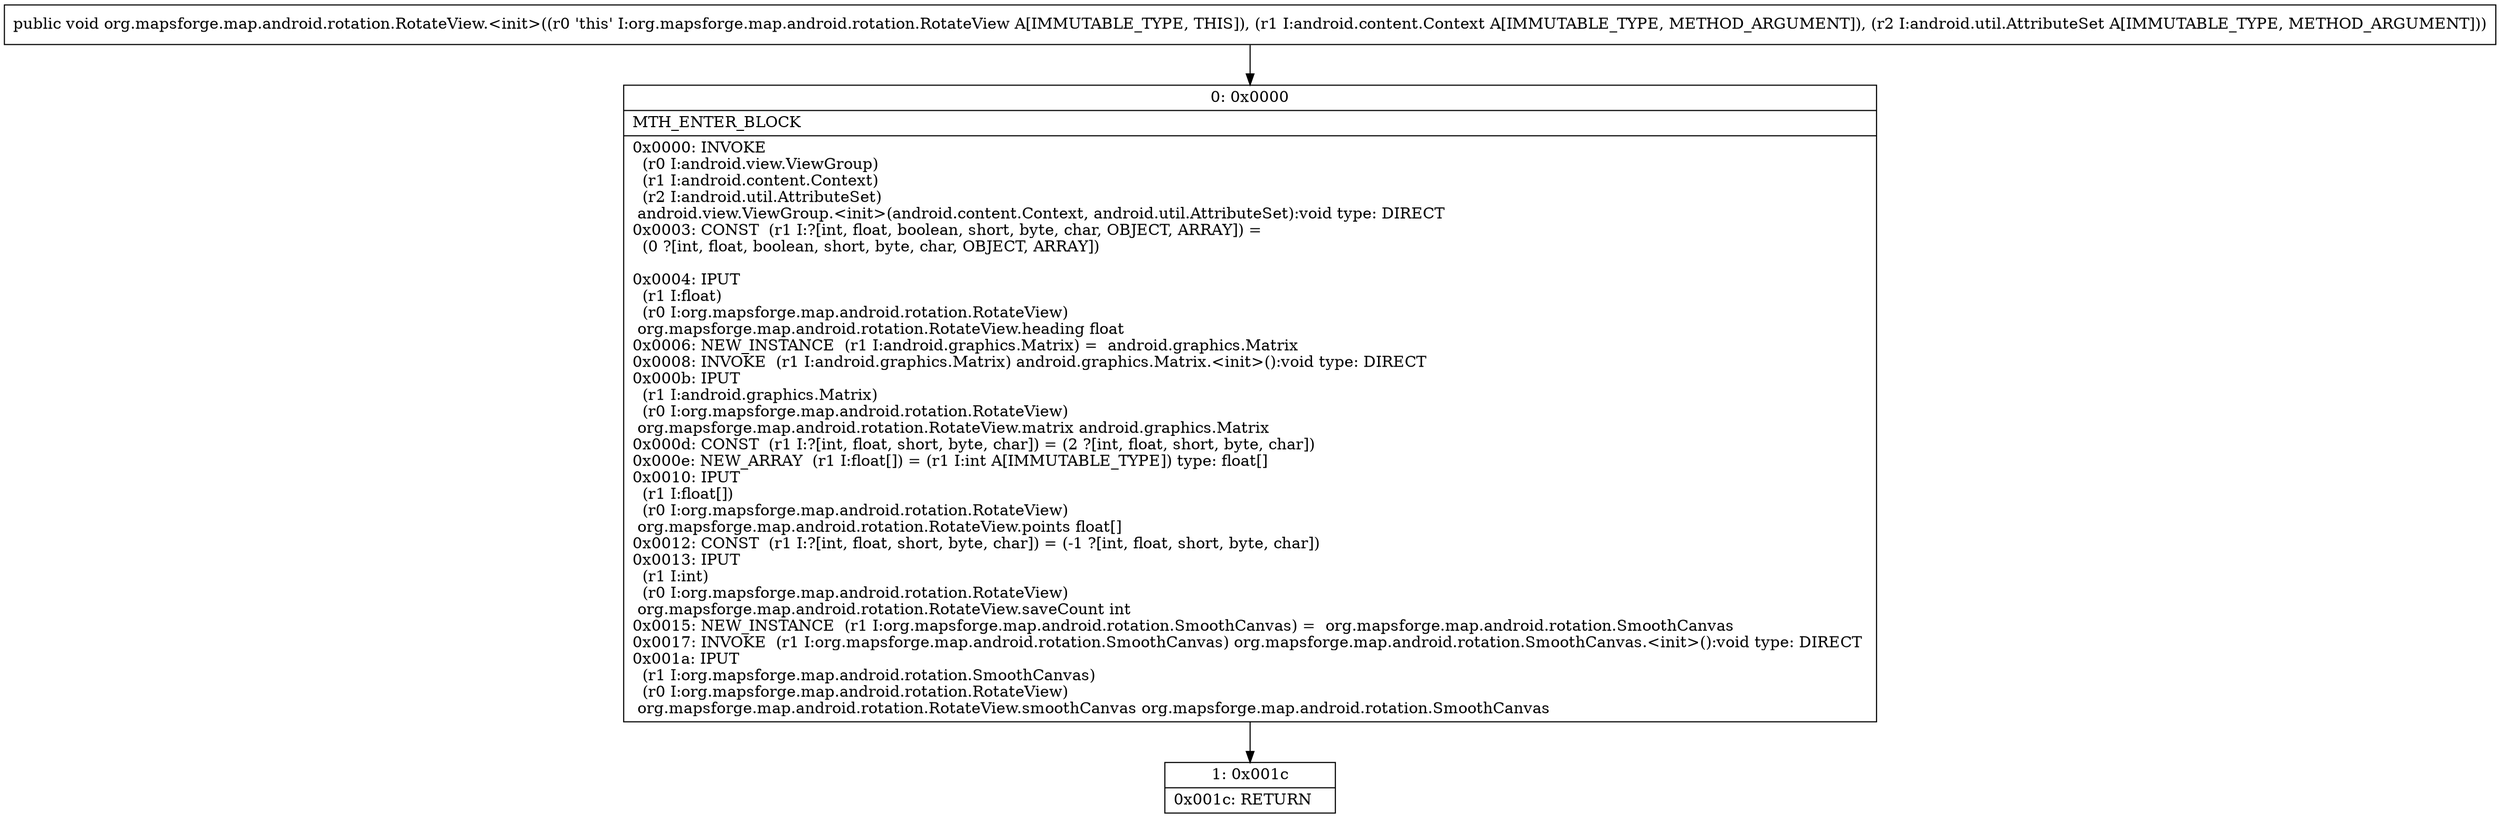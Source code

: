 digraph "CFG fororg.mapsforge.map.android.rotation.RotateView.\<init\>(Landroid\/content\/Context;Landroid\/util\/AttributeSet;)V" {
Node_0 [shape=record,label="{0\:\ 0x0000|MTH_ENTER_BLOCK\l|0x0000: INVOKE  \l  (r0 I:android.view.ViewGroup)\l  (r1 I:android.content.Context)\l  (r2 I:android.util.AttributeSet)\l android.view.ViewGroup.\<init\>(android.content.Context, android.util.AttributeSet):void type: DIRECT \l0x0003: CONST  (r1 I:?[int, float, boolean, short, byte, char, OBJECT, ARRAY]) = \l  (0 ?[int, float, boolean, short, byte, char, OBJECT, ARRAY])\l \l0x0004: IPUT  \l  (r1 I:float)\l  (r0 I:org.mapsforge.map.android.rotation.RotateView)\l org.mapsforge.map.android.rotation.RotateView.heading float \l0x0006: NEW_INSTANCE  (r1 I:android.graphics.Matrix) =  android.graphics.Matrix \l0x0008: INVOKE  (r1 I:android.graphics.Matrix) android.graphics.Matrix.\<init\>():void type: DIRECT \l0x000b: IPUT  \l  (r1 I:android.graphics.Matrix)\l  (r0 I:org.mapsforge.map.android.rotation.RotateView)\l org.mapsforge.map.android.rotation.RotateView.matrix android.graphics.Matrix \l0x000d: CONST  (r1 I:?[int, float, short, byte, char]) = (2 ?[int, float, short, byte, char]) \l0x000e: NEW_ARRAY  (r1 I:float[]) = (r1 I:int A[IMMUTABLE_TYPE]) type: float[] \l0x0010: IPUT  \l  (r1 I:float[])\l  (r0 I:org.mapsforge.map.android.rotation.RotateView)\l org.mapsforge.map.android.rotation.RotateView.points float[] \l0x0012: CONST  (r1 I:?[int, float, short, byte, char]) = (\-1 ?[int, float, short, byte, char]) \l0x0013: IPUT  \l  (r1 I:int)\l  (r0 I:org.mapsforge.map.android.rotation.RotateView)\l org.mapsforge.map.android.rotation.RotateView.saveCount int \l0x0015: NEW_INSTANCE  (r1 I:org.mapsforge.map.android.rotation.SmoothCanvas) =  org.mapsforge.map.android.rotation.SmoothCanvas \l0x0017: INVOKE  (r1 I:org.mapsforge.map.android.rotation.SmoothCanvas) org.mapsforge.map.android.rotation.SmoothCanvas.\<init\>():void type: DIRECT \l0x001a: IPUT  \l  (r1 I:org.mapsforge.map.android.rotation.SmoothCanvas)\l  (r0 I:org.mapsforge.map.android.rotation.RotateView)\l org.mapsforge.map.android.rotation.RotateView.smoothCanvas org.mapsforge.map.android.rotation.SmoothCanvas \l}"];
Node_1 [shape=record,label="{1\:\ 0x001c|0x001c: RETURN   \l}"];
MethodNode[shape=record,label="{public void org.mapsforge.map.android.rotation.RotateView.\<init\>((r0 'this' I:org.mapsforge.map.android.rotation.RotateView A[IMMUTABLE_TYPE, THIS]), (r1 I:android.content.Context A[IMMUTABLE_TYPE, METHOD_ARGUMENT]), (r2 I:android.util.AttributeSet A[IMMUTABLE_TYPE, METHOD_ARGUMENT])) }"];
MethodNode -> Node_0;
Node_0 -> Node_1;
}

